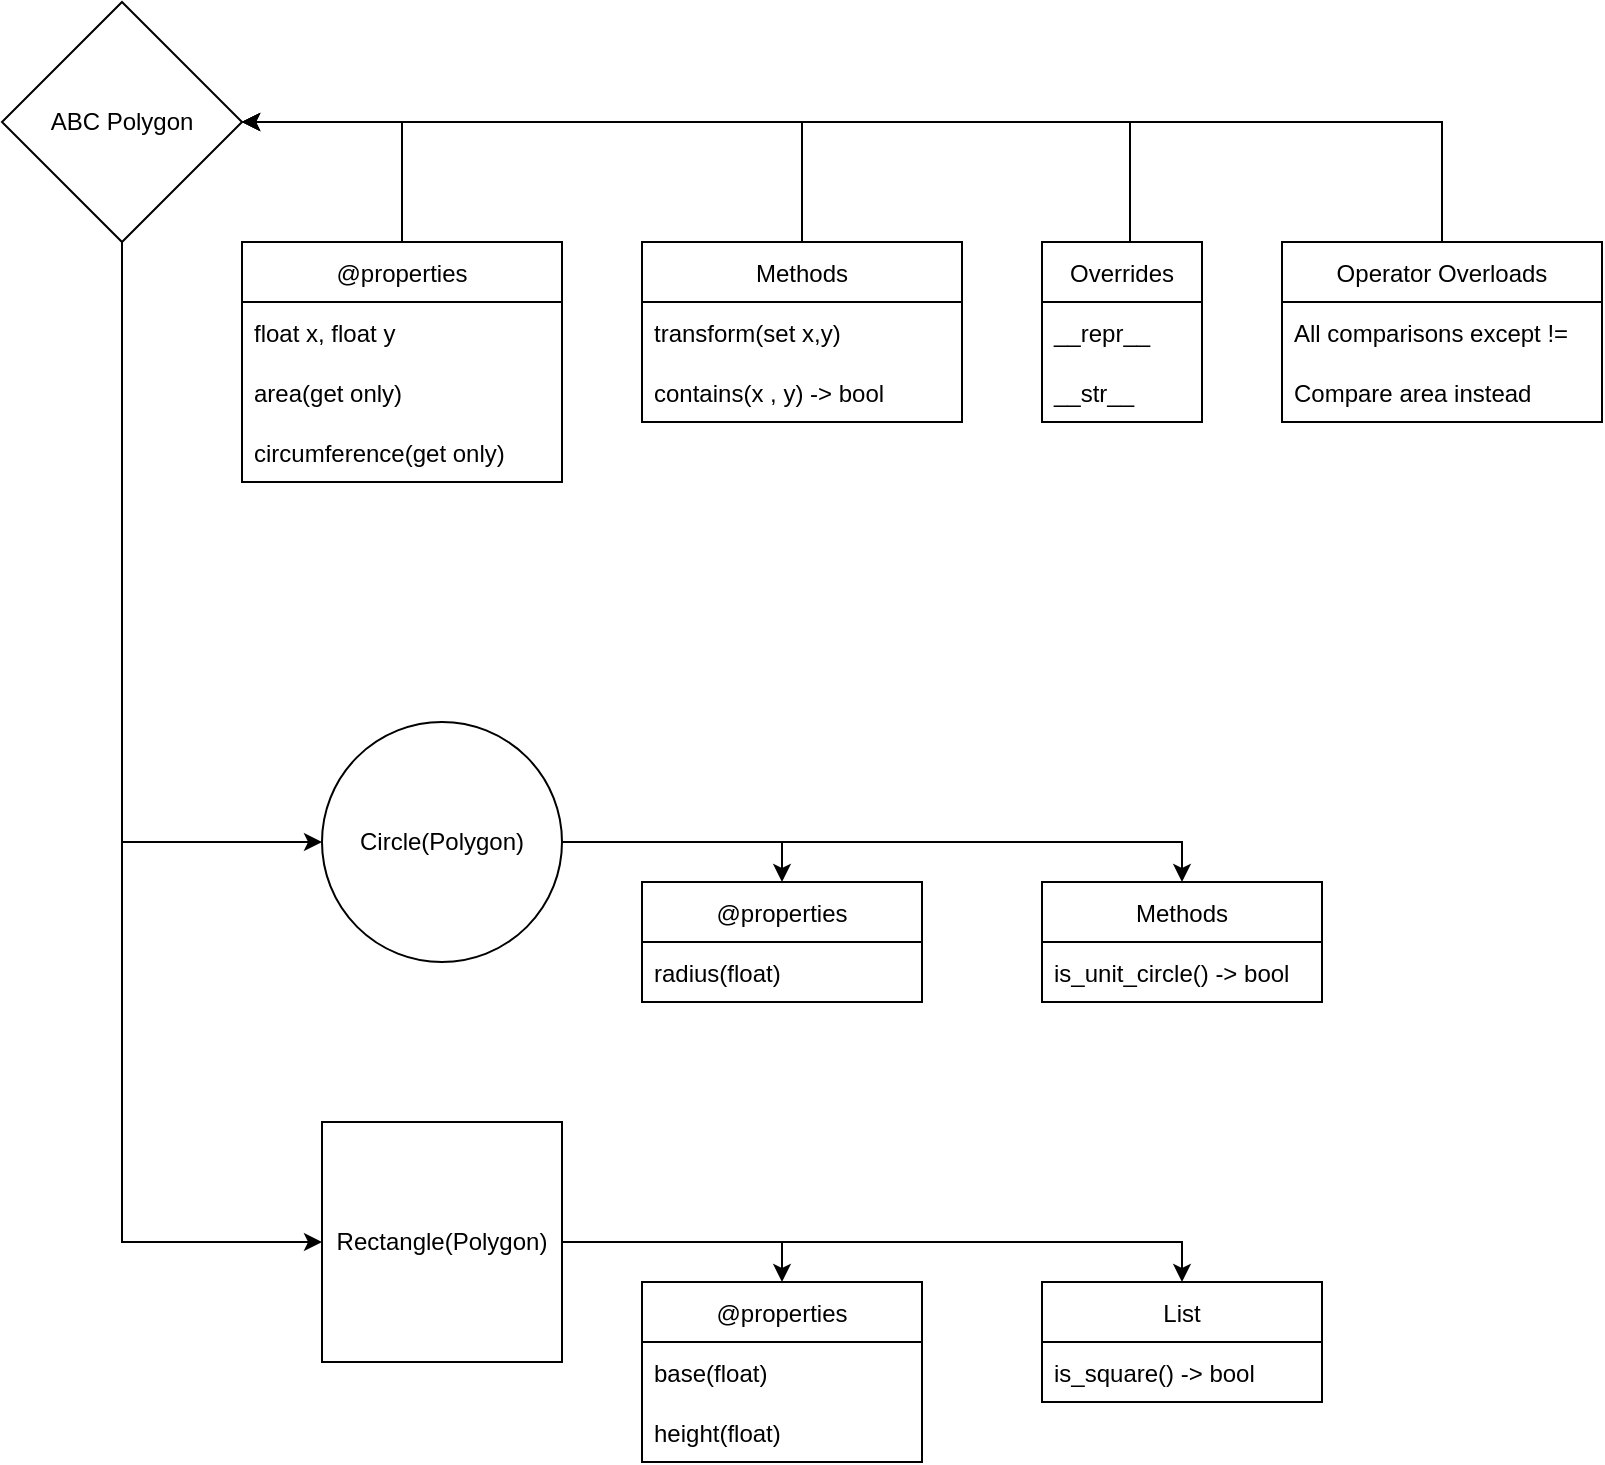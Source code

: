 <mxfile version="20.4.0" type="device"><diagram id="merxKLn6Fc8L8Bikl_sL" name="Page-1"><mxGraphModel dx="2062" dy="1140" grid="1" gridSize="10" guides="1" tooltips="1" connect="1" arrows="1" fold="1" page="1" pageScale="1" pageWidth="850" pageHeight="1100" math="0" shadow="0"><root><mxCell id="0"/><mxCell id="1" parent="0"/><mxCell id="XLvkz3BWyravSfsKZaeC-27" style="edgeStyle=orthogonalEdgeStyle;rounded=0;orthogonalLoop=1;jettySize=auto;html=1;entryX=1;entryY=0.5;entryDx=0;entryDy=0;exitX=0.5;exitY=0;exitDx=0;exitDy=0;" parent="1" source="XLvkz3BWyravSfsKZaeC-2" target="XLvkz3BWyravSfsKZaeC-6" edge="1"><mxGeometry relative="1" as="geometry"/></mxCell><mxCell id="XLvkz3BWyravSfsKZaeC-2" value="@properties" style="swimlane;fontStyle=0;childLayout=stackLayout;horizontal=1;startSize=30;horizontalStack=0;resizeParent=1;resizeParentMax=0;resizeLast=0;collapsible=1;marginBottom=0;" parent="1" vertex="1"><mxGeometry x="160" y="160" width="160" height="120" as="geometry"/></mxCell><mxCell id="XLvkz3BWyravSfsKZaeC-3" value="float x, float y" style="text;strokeColor=none;fillColor=none;align=left;verticalAlign=middle;spacingLeft=4;spacingRight=4;overflow=hidden;points=[[0,0.5],[1,0.5]];portConstraint=eastwest;rotatable=0;" parent="XLvkz3BWyravSfsKZaeC-2" vertex="1"><mxGeometry y="30" width="160" height="30" as="geometry"/></mxCell><mxCell id="XLvkz3BWyravSfsKZaeC-4" value="area(get only)" style="text;strokeColor=none;fillColor=none;align=left;verticalAlign=middle;spacingLeft=4;spacingRight=4;overflow=hidden;points=[[0,0.5],[1,0.5]];portConstraint=eastwest;rotatable=0;" parent="XLvkz3BWyravSfsKZaeC-2" vertex="1"><mxGeometry y="60" width="160" height="30" as="geometry"/></mxCell><mxCell id="XLvkz3BWyravSfsKZaeC-5" value="circumference(get only)" style="text;strokeColor=none;fillColor=none;align=left;verticalAlign=middle;spacingLeft=4;spacingRight=4;overflow=hidden;points=[[0,0.5],[1,0.5]];portConstraint=eastwest;rotatable=0;" parent="XLvkz3BWyravSfsKZaeC-2" vertex="1"><mxGeometry y="90" width="160" height="30" as="geometry"/></mxCell><mxCell id="XLvkz3BWyravSfsKZaeC-37" style="edgeStyle=orthogonalEdgeStyle;rounded=0;orthogonalLoop=1;jettySize=auto;html=1;entryX=0;entryY=0.5;entryDx=0;entryDy=0;" parent="1" source="XLvkz3BWyravSfsKZaeC-6" target="XLvkz3BWyravSfsKZaeC-36" edge="1"><mxGeometry relative="1" as="geometry"><Array as="points"><mxPoint x="100" y="460"/></Array></mxGeometry></mxCell><mxCell id="XLvkz3BWyravSfsKZaeC-39" style="edgeStyle=orthogonalEdgeStyle;rounded=0;orthogonalLoop=1;jettySize=auto;html=1;exitX=0.5;exitY=1;exitDx=0;exitDy=0;entryX=0;entryY=0.5;entryDx=0;entryDy=0;" parent="1" source="XLvkz3BWyravSfsKZaeC-6" target="XLvkz3BWyravSfsKZaeC-38" edge="1"><mxGeometry relative="1" as="geometry"><Array as="points"><mxPoint x="100" y="660"/></Array></mxGeometry></mxCell><mxCell id="XLvkz3BWyravSfsKZaeC-6" value="&lt;div&gt;ABC Polygon&lt;/div&gt;" style="rhombus;whiteSpace=wrap;html=1;" parent="1" vertex="1"><mxGeometry x="40" y="40" width="120" height="120" as="geometry"/></mxCell><mxCell id="XLvkz3BWyravSfsKZaeC-28" style="edgeStyle=orthogonalEdgeStyle;rounded=0;orthogonalLoop=1;jettySize=auto;html=1;entryX=1;entryY=0.5;entryDx=0;entryDy=0;exitX=0.5;exitY=0;exitDx=0;exitDy=0;" parent="1" source="XLvkz3BWyravSfsKZaeC-7" target="XLvkz3BWyravSfsKZaeC-6" edge="1"><mxGeometry relative="1" as="geometry"/></mxCell><mxCell id="XLvkz3BWyravSfsKZaeC-7" value="Operator Overloads" style="swimlane;fontStyle=0;childLayout=stackLayout;horizontal=1;startSize=30;horizontalStack=0;resizeParent=1;resizeParentMax=0;resizeLast=0;collapsible=1;marginBottom=0;rotatable=0;deletable=0;" parent="1" vertex="1"><mxGeometry x="680" y="160" width="160" height="90" as="geometry"><mxRectangle x="520" y="200" width="150" height="30" as="alternateBounds"/></mxGeometry></mxCell><mxCell id="XLvkz3BWyravSfsKZaeC-8" value="All comparisons except !=" style="text;strokeColor=none;fillColor=none;align=left;verticalAlign=middle;spacingLeft=4;spacingRight=4;overflow=hidden;points=[[0,0.5],[1,0.5]];portConstraint=eastwest;rotatable=0;" parent="XLvkz3BWyravSfsKZaeC-7" vertex="1"><mxGeometry y="30" width="160" height="30" as="geometry"/></mxCell><mxCell id="XLvkz3BWyravSfsKZaeC-17" value="Compare area instead" style="text;strokeColor=none;fillColor=none;align=left;verticalAlign=middle;spacingLeft=4;spacingRight=4;overflow=hidden;points=[[0,0.5],[1,0.5]];portConstraint=eastwest;rotatable=0;" parent="XLvkz3BWyravSfsKZaeC-7" vertex="1"><mxGeometry y="60" width="160" height="30" as="geometry"/></mxCell><mxCell id="XLvkz3BWyravSfsKZaeC-29" style="edgeStyle=orthogonalEdgeStyle;rounded=0;orthogonalLoop=1;jettySize=auto;html=1;entryX=1;entryY=0.5;entryDx=0;entryDy=0;exitX=0.55;exitY=0.011;exitDx=0;exitDy=0;exitPerimeter=0;" parent="1" source="XLvkz3BWyravSfsKZaeC-18" target="XLvkz3BWyravSfsKZaeC-6" edge="1"><mxGeometry relative="1" as="geometry"/></mxCell><mxCell id="XLvkz3BWyravSfsKZaeC-18" value="Overrides" style="swimlane;fontStyle=0;childLayout=stackLayout;horizontal=1;startSize=30;horizontalStack=0;resizeParent=1;resizeParentMax=0;resizeLast=0;collapsible=1;marginBottom=0;" parent="1" vertex="1"><mxGeometry x="560" y="160" width="80" height="90" as="geometry"/></mxCell><mxCell id="XLvkz3BWyravSfsKZaeC-19" value="__repr__" style="text;strokeColor=none;fillColor=none;align=left;verticalAlign=middle;spacingLeft=4;spacingRight=4;overflow=hidden;points=[[0,0.5],[1,0.5]];portConstraint=eastwest;rotatable=0;" parent="XLvkz3BWyravSfsKZaeC-18" vertex="1"><mxGeometry y="30" width="80" height="30" as="geometry"/></mxCell><mxCell id="XLvkz3BWyravSfsKZaeC-20" value="__str__" style="text;strokeColor=none;fillColor=none;align=left;verticalAlign=middle;spacingLeft=4;spacingRight=4;overflow=hidden;points=[[0,0.5],[1,0.5]];portConstraint=eastwest;rotatable=0;" parent="XLvkz3BWyravSfsKZaeC-18" vertex="1"><mxGeometry y="60" width="80" height="30" as="geometry"/></mxCell><mxCell id="dAJ6vlEsIgA3QuCinH-x-1" style="edgeStyle=orthogonalEdgeStyle;rounded=0;orthogonalLoop=1;jettySize=auto;html=1;entryX=1;entryY=0.5;entryDx=0;entryDy=0;exitX=0.5;exitY=0;exitDx=0;exitDy=0;" parent="1" source="XLvkz3BWyravSfsKZaeC-31" target="XLvkz3BWyravSfsKZaeC-6" edge="1"><mxGeometry relative="1" as="geometry"/></mxCell><mxCell id="XLvkz3BWyravSfsKZaeC-31" value="Methods" style="swimlane;fontStyle=0;childLayout=stackLayout;horizontal=1;startSize=30;horizontalStack=0;resizeParent=1;resizeParentMax=0;resizeLast=0;collapsible=1;marginBottom=0;" parent="1" vertex="1"><mxGeometry x="360" y="160" width="160" height="90" as="geometry"/></mxCell><mxCell id="XLvkz3BWyravSfsKZaeC-32" value="transform(set x,y)" style="text;strokeColor=none;fillColor=none;align=left;verticalAlign=middle;spacingLeft=4;spacingRight=4;overflow=hidden;points=[[0,0.5],[1,0.5]];portConstraint=eastwest;rotatable=0;" parent="XLvkz3BWyravSfsKZaeC-31" vertex="1"><mxGeometry y="30" width="160" height="30" as="geometry"/></mxCell><mxCell id="XLvkz3BWyravSfsKZaeC-35" value="contains(x , y) -&gt; bool" style="text;strokeColor=none;fillColor=none;align=left;verticalAlign=middle;spacingLeft=4;spacingRight=4;overflow=hidden;points=[[0,0.5],[1,0.5]];portConstraint=eastwest;rotatable=0;" parent="XLvkz3BWyravSfsKZaeC-31" vertex="1"><mxGeometry y="60" width="160" height="30" as="geometry"/></mxCell><mxCell id="w-8yUU9_94_Ti2w2UgV2-5" style="edgeStyle=orthogonalEdgeStyle;rounded=0;orthogonalLoop=1;jettySize=auto;html=1;entryX=0.5;entryY=0;entryDx=0;entryDy=0;" edge="1" parent="1" source="XLvkz3BWyravSfsKZaeC-36" target="w-8yUU9_94_Ti2w2UgV2-1"><mxGeometry relative="1" as="geometry"/></mxCell><mxCell id="w-8yUU9_94_Ti2w2UgV2-9" style="edgeStyle=orthogonalEdgeStyle;rounded=0;orthogonalLoop=1;jettySize=auto;html=1;entryX=0.5;entryY=0;entryDx=0;entryDy=0;" edge="1" parent="1" source="XLvkz3BWyravSfsKZaeC-36" target="w-8yUU9_94_Ti2w2UgV2-7"><mxGeometry relative="1" as="geometry"/></mxCell><mxCell id="XLvkz3BWyravSfsKZaeC-36" value="Circle(Polygon)" style="ellipse;whiteSpace=wrap;html=1;aspect=fixed;" parent="1" vertex="1"><mxGeometry x="200" y="400" width="120" height="120" as="geometry"/></mxCell><mxCell id="w-8yUU9_94_Ti2w2UgV2-14" style="edgeStyle=orthogonalEdgeStyle;rounded=0;orthogonalLoop=1;jettySize=auto;html=1;entryX=0.5;entryY=0;entryDx=0;entryDy=0;" edge="1" parent="1" source="XLvkz3BWyravSfsKZaeC-38" target="w-8yUU9_94_Ti2w2UgV2-10"><mxGeometry relative="1" as="geometry"/></mxCell><mxCell id="w-8yUU9_94_Ti2w2UgV2-19" style="edgeStyle=orthogonalEdgeStyle;rounded=0;orthogonalLoop=1;jettySize=auto;html=1;entryX=0.5;entryY=0;entryDx=0;entryDy=0;" edge="1" parent="1" source="XLvkz3BWyravSfsKZaeC-38" target="w-8yUU9_94_Ti2w2UgV2-15"><mxGeometry relative="1" as="geometry"/></mxCell><mxCell id="XLvkz3BWyravSfsKZaeC-38" value="Rectangle(Polygon)" style="whiteSpace=wrap;html=1;aspect=fixed;" parent="1" vertex="1"><mxGeometry x="200" y="600" width="120" height="120" as="geometry"/></mxCell><mxCell id="w-8yUU9_94_Ti2w2UgV2-1" value="@properties" style="swimlane;fontStyle=0;childLayout=stackLayout;horizontal=1;startSize=30;horizontalStack=0;resizeParent=1;resizeParentMax=0;resizeLast=0;collapsible=1;marginBottom=0;" vertex="1" parent="1"><mxGeometry x="360" y="480" width="140" height="60" as="geometry"/></mxCell><mxCell id="w-8yUU9_94_Ti2w2UgV2-8" value="radius(float)" style="text;strokeColor=none;fillColor=none;align=left;verticalAlign=middle;spacingLeft=4;spacingRight=4;overflow=hidden;points=[[0,0.5],[1,0.5]];portConstraint=eastwest;rotatable=0;" vertex="1" parent="w-8yUU9_94_Ti2w2UgV2-1"><mxGeometry y="30" width="140" height="30" as="geometry"/></mxCell><mxCell id="w-8yUU9_94_Ti2w2UgV2-7" value="Methods" style="swimlane;fontStyle=0;childLayout=stackLayout;horizontal=1;startSize=30;horizontalStack=0;resizeParent=1;resizeParentMax=0;resizeLast=0;collapsible=1;marginBottom=0;" vertex="1" parent="1"><mxGeometry x="560" y="480" width="140" height="60" as="geometry"/></mxCell><mxCell id="w-8yUU9_94_Ti2w2UgV2-2" value="is_unit_circle() -&gt; bool" style="text;strokeColor=none;fillColor=none;align=left;verticalAlign=middle;spacingLeft=4;spacingRight=4;overflow=hidden;points=[[0,0.5],[1,0.5]];portConstraint=eastwest;rotatable=0;" vertex="1" parent="w-8yUU9_94_Ti2w2UgV2-7"><mxGeometry y="30" width="140" height="30" as="geometry"/></mxCell><mxCell id="w-8yUU9_94_Ti2w2UgV2-10" value="@properties" style="swimlane;fontStyle=0;childLayout=stackLayout;horizontal=1;startSize=30;horizontalStack=0;resizeParent=1;resizeParentMax=0;resizeLast=0;collapsible=1;marginBottom=0;" vertex="1" parent="1"><mxGeometry x="360" y="680" width="140" height="90" as="geometry"/></mxCell><mxCell id="w-8yUU9_94_Ti2w2UgV2-11" value="base(float)" style="text;strokeColor=none;fillColor=none;align=left;verticalAlign=middle;spacingLeft=4;spacingRight=4;overflow=hidden;points=[[0,0.5],[1,0.5]];portConstraint=eastwest;rotatable=0;" vertex="1" parent="w-8yUU9_94_Ti2w2UgV2-10"><mxGeometry y="30" width="140" height="30" as="geometry"/></mxCell><mxCell id="w-8yUU9_94_Ti2w2UgV2-12" value="height(float)" style="text;strokeColor=none;fillColor=none;align=left;verticalAlign=middle;spacingLeft=4;spacingRight=4;overflow=hidden;points=[[0,0.5],[1,0.5]];portConstraint=eastwest;rotatable=0;" vertex="1" parent="w-8yUU9_94_Ti2w2UgV2-10"><mxGeometry y="60" width="140" height="30" as="geometry"/></mxCell><mxCell id="w-8yUU9_94_Ti2w2UgV2-15" value="List" style="swimlane;fontStyle=0;childLayout=stackLayout;horizontal=1;startSize=30;horizontalStack=0;resizeParent=1;resizeParentMax=0;resizeLast=0;collapsible=1;marginBottom=0;" vertex="1" parent="1"><mxGeometry x="560" y="680" width="140" height="60" as="geometry"/></mxCell><mxCell id="w-8yUU9_94_Ti2w2UgV2-16" value="is_square() -&gt; bool" style="text;strokeColor=none;fillColor=none;align=left;verticalAlign=middle;spacingLeft=4;spacingRight=4;overflow=hidden;points=[[0,0.5],[1,0.5]];portConstraint=eastwest;rotatable=0;" vertex="1" parent="w-8yUU9_94_Ti2w2UgV2-15"><mxGeometry y="30" width="140" height="30" as="geometry"/></mxCell></root></mxGraphModel></diagram></mxfile>